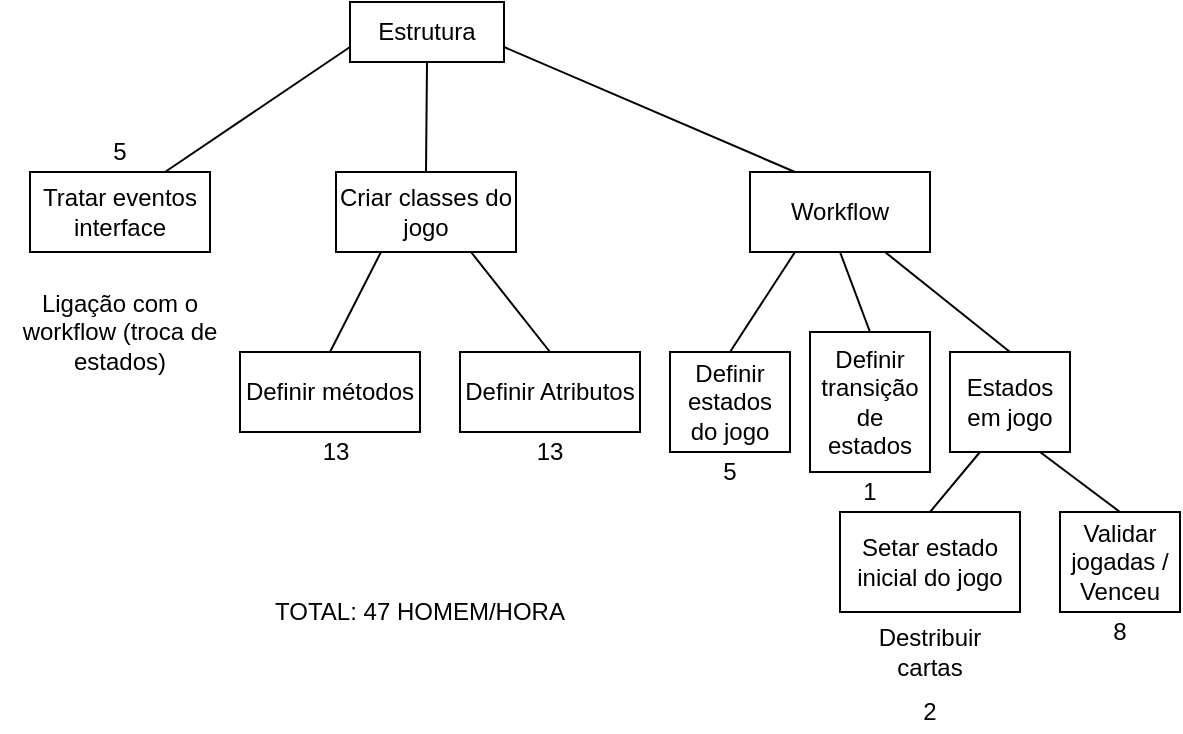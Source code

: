 <mxfile version="10.6.3" type="device"><diagram id="NtchYxhkVtCzZNSC_JT8" name="Page-1"><mxGraphModel dx="1594" dy="765" grid="1" gridSize="10" guides="1" tooltips="1" connect="1" arrows="1" fold="1" page="1" pageScale="1" pageWidth="827" pageHeight="1169" math="0" shadow="0"><root><mxCell id="0"/><mxCell id="1" parent="0"/><mxCell id="qEUOUQ9RtOzmqJRcirxs-1" value="Estrutura&lt;br&gt;" style="rounded=0;whiteSpace=wrap;html=1;" parent="1" vertex="1"><mxGeometry x="375" y="95" width="77" height="30" as="geometry"/></mxCell><mxCell id="qEUOUQ9RtOzmqJRcirxs-2" value="Tratar eventos interface&lt;br&gt;" style="rounded=0;whiteSpace=wrap;html=1;" parent="1" vertex="1"><mxGeometry x="215" y="180" width="90" height="40" as="geometry"/></mxCell><mxCell id="qEUOUQ9RtOzmqJRcirxs-3" value="Criar classes do jogo&lt;br&gt;" style="rounded=0;whiteSpace=wrap;html=1;" parent="1" vertex="1"><mxGeometry x="368" y="180" width="90" height="40" as="geometry"/></mxCell><mxCell id="qEUOUQ9RtOzmqJRcirxs-4" value="Workflow&lt;br&gt;" style="rounded=0;whiteSpace=wrap;html=1;" parent="1" vertex="1"><mxGeometry x="575" y="180" width="90" height="40" as="geometry"/></mxCell><mxCell id="qEUOUQ9RtOzmqJRcirxs-6" value="Ligação com o workflow (troca de estados)&lt;br&gt;" style="text;html=1;strokeColor=none;fillColor=none;align=center;verticalAlign=middle;whiteSpace=wrap;rounded=0;" parent="1" vertex="1"><mxGeometry x="200" y="240" width="120" height="40" as="geometry"/></mxCell><mxCell id="qEUOUQ9RtOzmqJRcirxs-7" value="Definir métodos&lt;br&gt;" style="rounded=0;whiteSpace=wrap;html=1;" parent="1" vertex="1"><mxGeometry x="320" y="270" width="90" height="40" as="geometry"/></mxCell><mxCell id="qEUOUQ9RtOzmqJRcirxs-8" value="Definir Atributos&lt;br&gt;" style="rounded=0;whiteSpace=wrap;html=1;" parent="1" vertex="1"><mxGeometry x="430" y="270" width="90" height="40" as="geometry"/></mxCell><mxCell id="qEUOUQ9RtOzmqJRcirxs-9" value="Definir estados do jogo&lt;br&gt;" style="rounded=0;whiteSpace=wrap;html=1;" parent="1" vertex="1"><mxGeometry x="535" y="270" width="60" height="50" as="geometry"/></mxCell><mxCell id="qEUOUQ9RtOzmqJRcirxs-10" value="Definir transição de estados&lt;br&gt;" style="rounded=0;whiteSpace=wrap;html=1;" parent="1" vertex="1"><mxGeometry x="605" y="260" width="60" height="70" as="geometry"/></mxCell><mxCell id="qEUOUQ9RtOzmqJRcirxs-11" value="Estados em jogo&lt;br&gt;" style="rounded=0;whiteSpace=wrap;html=1;" parent="1" vertex="1"><mxGeometry x="675" y="270" width="60" height="50" as="geometry"/></mxCell><mxCell id="qEUOUQ9RtOzmqJRcirxs-12" value="Setar estado inicial do jogo&lt;br&gt;" style="rounded=0;whiteSpace=wrap;html=1;" parent="1" vertex="1"><mxGeometry x="620" y="350" width="90" height="50" as="geometry"/></mxCell><mxCell id="qEUOUQ9RtOzmqJRcirxs-13" value="Validar jogadas / Venceu&lt;br&gt;" style="rounded=0;whiteSpace=wrap;html=1;" parent="1" vertex="1"><mxGeometry x="730" y="350" width="60" height="50" as="geometry"/></mxCell><mxCell id="qEUOUQ9RtOzmqJRcirxs-14" value="Destribuir cartas" style="text;html=1;strokeColor=none;fillColor=none;align=center;verticalAlign=middle;whiteSpace=wrap;rounded=0;" parent="1" vertex="1"><mxGeometry x="635" y="405" width="60" height="30" as="geometry"/></mxCell><mxCell id="qEUOUQ9RtOzmqJRcirxs-15" value="" style="endArrow=none;html=1;entryX=0;entryY=0.75;entryDx=0;entryDy=0;exitX=0.75;exitY=0;exitDx=0;exitDy=0;" parent="1" source="qEUOUQ9RtOzmqJRcirxs-2" target="qEUOUQ9RtOzmqJRcirxs-1" edge="1"><mxGeometry width="50" height="50" relative="1" as="geometry"><mxPoint x="120" y="570" as="sourcePoint"/><mxPoint x="170" y="520" as="targetPoint"/></mxGeometry></mxCell><mxCell id="qEUOUQ9RtOzmqJRcirxs-16" value="" style="endArrow=none;html=1;entryX=0.5;entryY=1;entryDx=0;entryDy=0;exitX=0.5;exitY=0;exitDx=0;exitDy=0;" parent="1" source="qEUOUQ9RtOzmqJRcirxs-3" target="qEUOUQ9RtOzmqJRcirxs-1" edge="1"><mxGeometry width="50" height="50" relative="1" as="geometry"><mxPoint x="208" y="190" as="sourcePoint"/><mxPoint x="385" y="128" as="targetPoint"/></mxGeometry></mxCell><mxCell id="qEUOUQ9RtOzmqJRcirxs-17" value="" style="endArrow=none;html=1;entryX=1;entryY=0.75;entryDx=0;entryDy=0;exitX=0.25;exitY=0;exitDx=0;exitDy=0;" parent="1" source="qEUOUQ9RtOzmqJRcirxs-4" target="qEUOUQ9RtOzmqJRcirxs-1" edge="1"><mxGeometry width="50" height="50" relative="1" as="geometry"><mxPoint x="423" y="190" as="sourcePoint"/><mxPoint x="424" y="135" as="targetPoint"/></mxGeometry></mxCell><mxCell id="qEUOUQ9RtOzmqJRcirxs-18" value="" style="endArrow=none;html=1;entryX=0.25;entryY=1;entryDx=0;entryDy=0;exitX=0.5;exitY=0;exitDx=0;exitDy=0;" parent="1" source="qEUOUQ9RtOzmqJRcirxs-7" target="qEUOUQ9RtOzmqJRcirxs-3" edge="1"><mxGeometry width="50" height="50" relative="1" as="geometry"><mxPoint x="120" y="570" as="sourcePoint"/><mxPoint x="170" y="520" as="targetPoint"/></mxGeometry></mxCell><mxCell id="qEUOUQ9RtOzmqJRcirxs-19" value="" style="endArrow=none;html=1;entryX=0.75;entryY=1;entryDx=0;entryDy=0;exitX=0.5;exitY=0;exitDx=0;exitDy=0;" parent="1" source="qEUOUQ9RtOzmqJRcirxs-8" target="qEUOUQ9RtOzmqJRcirxs-3" edge="1"><mxGeometry width="50" height="50" relative="1" as="geometry"><mxPoint x="375" y="280" as="sourcePoint"/><mxPoint x="401" y="230" as="targetPoint"/></mxGeometry></mxCell><mxCell id="qEUOUQ9RtOzmqJRcirxs-20" value="" style="endArrow=none;html=1;entryX=0.25;entryY=1;entryDx=0;entryDy=0;exitX=0.5;exitY=0;exitDx=0;exitDy=0;" parent="1" source="qEUOUQ9RtOzmqJRcirxs-9" target="qEUOUQ9RtOzmqJRcirxs-4" edge="1"><mxGeometry width="50" height="50" relative="1" as="geometry"><mxPoint x="460" y="280" as="sourcePoint"/><mxPoint x="421" y="230" as="targetPoint"/></mxGeometry></mxCell><mxCell id="qEUOUQ9RtOzmqJRcirxs-21" value="" style="endArrow=none;html=1;entryX=0.5;entryY=1;entryDx=0;entryDy=0;exitX=0.5;exitY=0;exitDx=0;exitDy=0;" parent="1" source="qEUOUQ9RtOzmqJRcirxs-10" target="qEUOUQ9RtOzmqJRcirxs-4" edge="1"><mxGeometry width="50" height="50" relative="1" as="geometry"><mxPoint x="575" y="280" as="sourcePoint"/><mxPoint x="608" y="230" as="targetPoint"/></mxGeometry></mxCell><mxCell id="qEUOUQ9RtOzmqJRcirxs-22" value="" style="endArrow=none;html=1;exitX=0.5;exitY=0;exitDx=0;exitDy=0;entryX=0.75;entryY=1;entryDx=0;entryDy=0;" parent="1" source="qEUOUQ9RtOzmqJRcirxs-11" target="qEUOUQ9RtOzmqJRcirxs-4" edge="1"><mxGeometry width="50" height="50" relative="1" as="geometry"><mxPoint x="645" y="270" as="sourcePoint"/><mxPoint x="645" y="230" as="targetPoint"/></mxGeometry></mxCell><mxCell id="qEUOUQ9RtOzmqJRcirxs-23" value="" style="endArrow=none;html=1;exitX=0.5;exitY=0;exitDx=0;exitDy=0;entryX=0.25;entryY=1;entryDx=0;entryDy=0;" parent="1" source="qEUOUQ9RtOzmqJRcirxs-12" target="qEUOUQ9RtOzmqJRcirxs-11" edge="1"><mxGeometry width="50" height="50" relative="1" as="geometry"><mxPoint x="740" y="280" as="sourcePoint"/><mxPoint x="678" y="230" as="targetPoint"/></mxGeometry></mxCell><mxCell id="qEUOUQ9RtOzmqJRcirxs-24" value="" style="endArrow=none;html=1;exitX=0.5;exitY=0;exitDx=0;exitDy=0;entryX=0.75;entryY=1;entryDx=0;entryDy=0;" parent="1" source="qEUOUQ9RtOzmqJRcirxs-13" target="qEUOUQ9RtOzmqJRcirxs-11" edge="1"><mxGeometry width="50" height="50" relative="1" as="geometry"><mxPoint x="675" y="420" as="sourcePoint"/><mxPoint x="725" y="330" as="targetPoint"/></mxGeometry></mxCell><mxCell id="GIkICnHZ0HlZrOc12ZJ0-1" value="5&lt;br&gt;" style="text;html=1;strokeColor=none;fillColor=none;align=center;verticalAlign=middle;whiteSpace=wrap;rounded=0;" vertex="1" parent="1"><mxGeometry x="240" y="160" width="40" height="20" as="geometry"/></mxCell><mxCell id="GIkICnHZ0HlZrOc12ZJ0-2" value="13&lt;br&gt;" style="text;html=1;strokeColor=none;fillColor=none;align=center;verticalAlign=middle;whiteSpace=wrap;rounded=0;" vertex="1" parent="1"><mxGeometry x="348" y="310" width="40" height="20" as="geometry"/></mxCell><mxCell id="GIkICnHZ0HlZrOc12ZJ0-3" value="13&lt;br&gt;" style="text;html=1;strokeColor=none;fillColor=none;align=center;verticalAlign=middle;whiteSpace=wrap;rounded=0;" vertex="1" parent="1"><mxGeometry x="455" y="310" width="40" height="20" as="geometry"/></mxCell><mxCell id="GIkICnHZ0HlZrOc12ZJ0-6" value="5&lt;br&gt;" style="text;html=1;strokeColor=none;fillColor=none;align=center;verticalAlign=middle;whiteSpace=wrap;rounded=0;" vertex="1" parent="1"><mxGeometry x="545" y="320" width="40" height="20" as="geometry"/></mxCell><mxCell id="GIkICnHZ0HlZrOc12ZJ0-7" value="1" style="text;html=1;strokeColor=none;fillColor=none;align=center;verticalAlign=middle;whiteSpace=wrap;rounded=0;" vertex="1" parent="1"><mxGeometry x="615" y="330" width="40" height="20" as="geometry"/></mxCell><mxCell id="GIkICnHZ0HlZrOc12ZJ0-8" value="2&lt;br&gt;" style="text;html=1;strokeColor=none;fillColor=none;align=center;verticalAlign=middle;whiteSpace=wrap;rounded=0;" vertex="1" parent="1"><mxGeometry x="645" y="440" width="40" height="20" as="geometry"/></mxCell><mxCell id="GIkICnHZ0HlZrOc12ZJ0-9" value="8&lt;br&gt;" style="text;html=1;strokeColor=none;fillColor=none;align=center;verticalAlign=middle;whiteSpace=wrap;rounded=0;" vertex="1" parent="1"><mxGeometry x="740" y="400" width="40" height="20" as="geometry"/></mxCell><mxCell id="GIkICnHZ0HlZrOc12ZJ0-10" value="TOTAL: 47 HOMEM/HORA" style="text;html=1;strokeColor=none;fillColor=none;align=center;verticalAlign=middle;whiteSpace=wrap;rounded=0;" vertex="1" parent="1"><mxGeometry x="285" y="370" width="250" height="60" as="geometry"/></mxCell></root></mxGraphModel></diagram></mxfile>